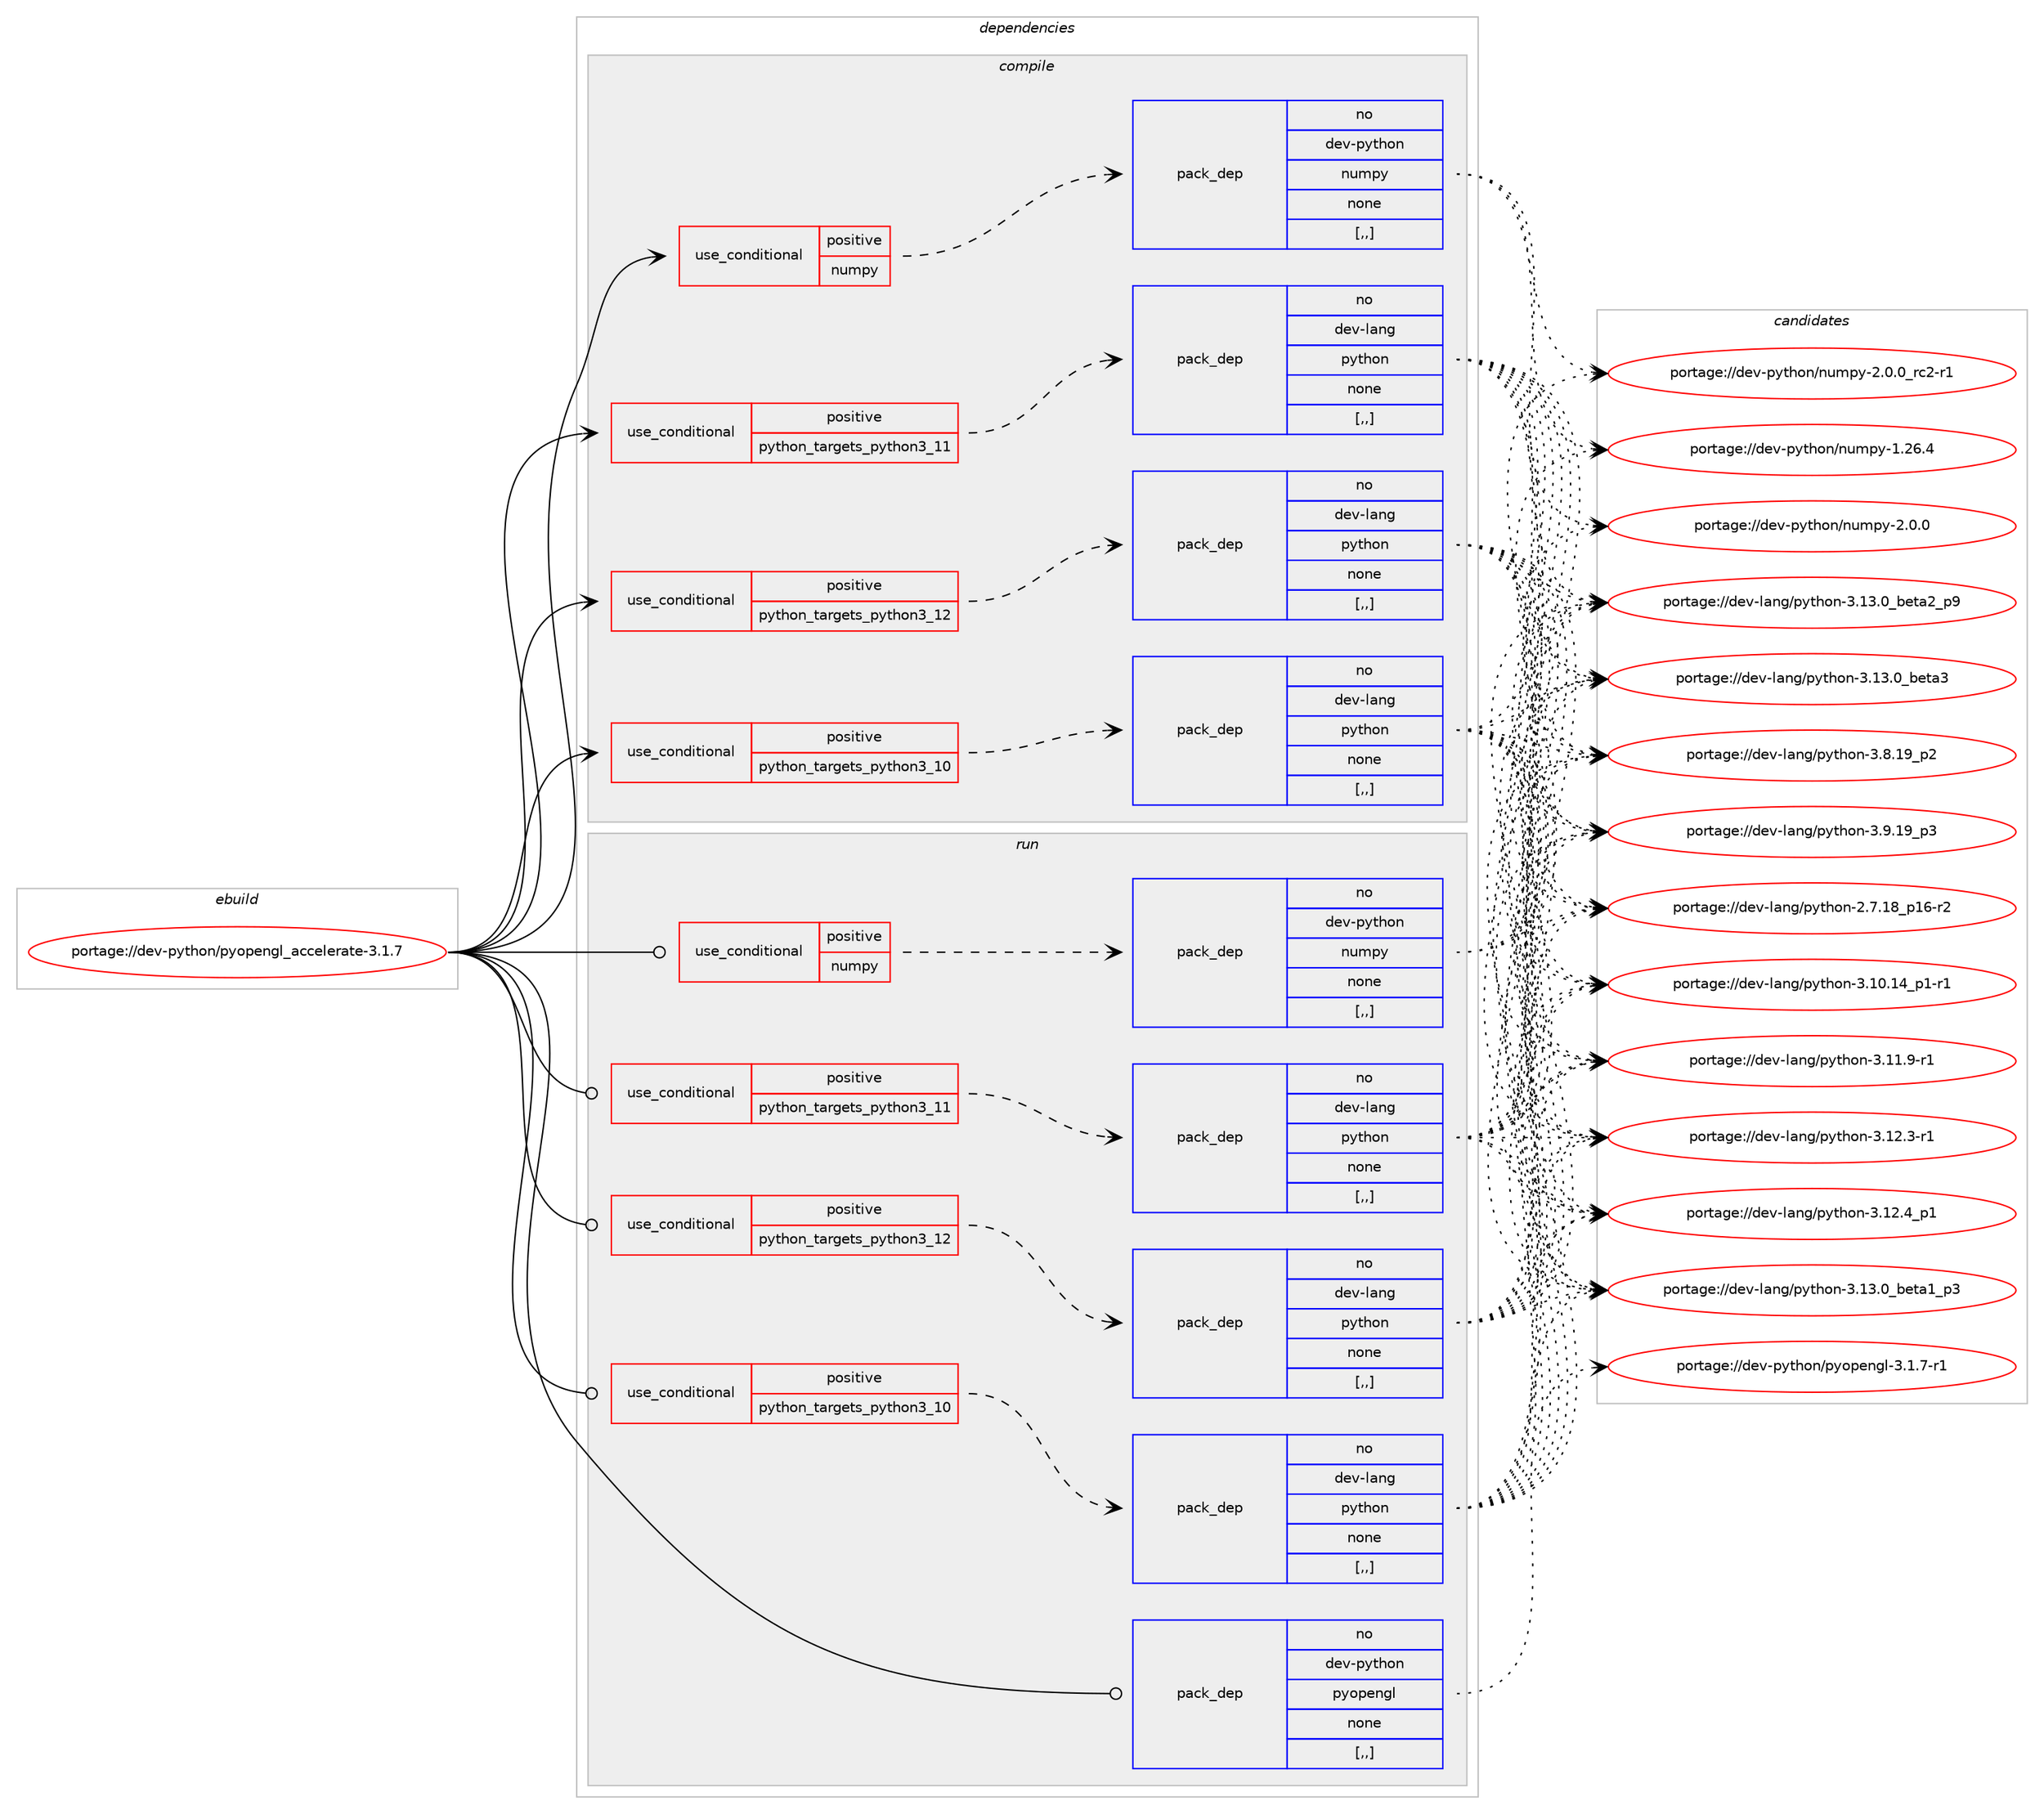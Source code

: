 digraph prolog {

# *************
# Graph options
# *************

newrank=true;
concentrate=true;
compound=true;
graph [rankdir=LR,fontname=Helvetica,fontsize=10,ranksep=1.5];#, ranksep=2.5, nodesep=0.2];
edge  [arrowhead=vee];
node  [fontname=Helvetica,fontsize=10];

# **********
# The ebuild
# **********

subgraph cluster_leftcol {
color=gray;
rank=same;
label=<<i>ebuild</i>>;
id [label="portage://dev-python/pyopengl_accelerate-3.1.7", color=red, width=4, href="../dev-python/pyopengl_accelerate-3.1.7.svg"];
}

# ****************
# The dependencies
# ****************

subgraph cluster_midcol {
color=gray;
label=<<i>dependencies</i>>;
subgraph cluster_compile {
fillcolor="#eeeeee";
style=filled;
label=<<i>compile</i>>;
subgraph cond36103 {
dependency153593 [label=<<TABLE BORDER="0" CELLBORDER="1" CELLSPACING="0" CELLPADDING="4"><TR><TD ROWSPAN="3" CELLPADDING="10">use_conditional</TD></TR><TR><TD>positive</TD></TR><TR><TD>numpy</TD></TR></TABLE>>, shape=none, color=red];
subgraph pack116269 {
dependency153594 [label=<<TABLE BORDER="0" CELLBORDER="1" CELLSPACING="0" CELLPADDING="4" WIDTH="220"><TR><TD ROWSPAN="6" CELLPADDING="30">pack_dep</TD></TR><TR><TD WIDTH="110">no</TD></TR><TR><TD>dev-python</TD></TR><TR><TD>numpy</TD></TR><TR><TD>none</TD></TR><TR><TD>[,,]</TD></TR></TABLE>>, shape=none, color=blue];
}
dependency153593:e -> dependency153594:w [weight=20,style="dashed",arrowhead="vee"];
}
id:e -> dependency153593:w [weight=20,style="solid",arrowhead="vee"];
subgraph cond36104 {
dependency153595 [label=<<TABLE BORDER="0" CELLBORDER="1" CELLSPACING="0" CELLPADDING="4"><TR><TD ROWSPAN="3" CELLPADDING="10">use_conditional</TD></TR><TR><TD>positive</TD></TR><TR><TD>python_targets_python3_10</TD></TR></TABLE>>, shape=none, color=red];
subgraph pack116270 {
dependency153596 [label=<<TABLE BORDER="0" CELLBORDER="1" CELLSPACING="0" CELLPADDING="4" WIDTH="220"><TR><TD ROWSPAN="6" CELLPADDING="30">pack_dep</TD></TR><TR><TD WIDTH="110">no</TD></TR><TR><TD>dev-lang</TD></TR><TR><TD>python</TD></TR><TR><TD>none</TD></TR><TR><TD>[,,]</TD></TR></TABLE>>, shape=none, color=blue];
}
dependency153595:e -> dependency153596:w [weight=20,style="dashed",arrowhead="vee"];
}
id:e -> dependency153595:w [weight=20,style="solid",arrowhead="vee"];
subgraph cond36105 {
dependency153597 [label=<<TABLE BORDER="0" CELLBORDER="1" CELLSPACING="0" CELLPADDING="4"><TR><TD ROWSPAN="3" CELLPADDING="10">use_conditional</TD></TR><TR><TD>positive</TD></TR><TR><TD>python_targets_python3_11</TD></TR></TABLE>>, shape=none, color=red];
subgraph pack116271 {
dependency153598 [label=<<TABLE BORDER="0" CELLBORDER="1" CELLSPACING="0" CELLPADDING="4" WIDTH="220"><TR><TD ROWSPAN="6" CELLPADDING="30">pack_dep</TD></TR><TR><TD WIDTH="110">no</TD></TR><TR><TD>dev-lang</TD></TR><TR><TD>python</TD></TR><TR><TD>none</TD></TR><TR><TD>[,,]</TD></TR></TABLE>>, shape=none, color=blue];
}
dependency153597:e -> dependency153598:w [weight=20,style="dashed",arrowhead="vee"];
}
id:e -> dependency153597:w [weight=20,style="solid",arrowhead="vee"];
subgraph cond36106 {
dependency153599 [label=<<TABLE BORDER="0" CELLBORDER="1" CELLSPACING="0" CELLPADDING="4"><TR><TD ROWSPAN="3" CELLPADDING="10">use_conditional</TD></TR><TR><TD>positive</TD></TR><TR><TD>python_targets_python3_12</TD></TR></TABLE>>, shape=none, color=red];
subgraph pack116272 {
dependency153600 [label=<<TABLE BORDER="0" CELLBORDER="1" CELLSPACING="0" CELLPADDING="4" WIDTH="220"><TR><TD ROWSPAN="6" CELLPADDING="30">pack_dep</TD></TR><TR><TD WIDTH="110">no</TD></TR><TR><TD>dev-lang</TD></TR><TR><TD>python</TD></TR><TR><TD>none</TD></TR><TR><TD>[,,]</TD></TR></TABLE>>, shape=none, color=blue];
}
dependency153599:e -> dependency153600:w [weight=20,style="dashed",arrowhead="vee"];
}
id:e -> dependency153599:w [weight=20,style="solid",arrowhead="vee"];
}
subgraph cluster_compileandrun {
fillcolor="#eeeeee";
style=filled;
label=<<i>compile and run</i>>;
}
subgraph cluster_run {
fillcolor="#eeeeee";
style=filled;
label=<<i>run</i>>;
subgraph cond36107 {
dependency153601 [label=<<TABLE BORDER="0" CELLBORDER="1" CELLSPACING="0" CELLPADDING="4"><TR><TD ROWSPAN="3" CELLPADDING="10">use_conditional</TD></TR><TR><TD>positive</TD></TR><TR><TD>numpy</TD></TR></TABLE>>, shape=none, color=red];
subgraph pack116273 {
dependency153602 [label=<<TABLE BORDER="0" CELLBORDER="1" CELLSPACING="0" CELLPADDING="4" WIDTH="220"><TR><TD ROWSPAN="6" CELLPADDING="30">pack_dep</TD></TR><TR><TD WIDTH="110">no</TD></TR><TR><TD>dev-python</TD></TR><TR><TD>numpy</TD></TR><TR><TD>none</TD></TR><TR><TD>[,,]</TD></TR></TABLE>>, shape=none, color=blue];
}
dependency153601:e -> dependency153602:w [weight=20,style="dashed",arrowhead="vee"];
}
id:e -> dependency153601:w [weight=20,style="solid",arrowhead="odot"];
subgraph cond36108 {
dependency153603 [label=<<TABLE BORDER="0" CELLBORDER="1" CELLSPACING="0" CELLPADDING="4"><TR><TD ROWSPAN="3" CELLPADDING="10">use_conditional</TD></TR><TR><TD>positive</TD></TR><TR><TD>python_targets_python3_10</TD></TR></TABLE>>, shape=none, color=red];
subgraph pack116274 {
dependency153604 [label=<<TABLE BORDER="0" CELLBORDER="1" CELLSPACING="0" CELLPADDING="4" WIDTH="220"><TR><TD ROWSPAN="6" CELLPADDING="30">pack_dep</TD></TR><TR><TD WIDTH="110">no</TD></TR><TR><TD>dev-lang</TD></TR><TR><TD>python</TD></TR><TR><TD>none</TD></TR><TR><TD>[,,]</TD></TR></TABLE>>, shape=none, color=blue];
}
dependency153603:e -> dependency153604:w [weight=20,style="dashed",arrowhead="vee"];
}
id:e -> dependency153603:w [weight=20,style="solid",arrowhead="odot"];
subgraph cond36109 {
dependency153605 [label=<<TABLE BORDER="0" CELLBORDER="1" CELLSPACING="0" CELLPADDING="4"><TR><TD ROWSPAN="3" CELLPADDING="10">use_conditional</TD></TR><TR><TD>positive</TD></TR><TR><TD>python_targets_python3_11</TD></TR></TABLE>>, shape=none, color=red];
subgraph pack116275 {
dependency153606 [label=<<TABLE BORDER="0" CELLBORDER="1" CELLSPACING="0" CELLPADDING="4" WIDTH="220"><TR><TD ROWSPAN="6" CELLPADDING="30">pack_dep</TD></TR><TR><TD WIDTH="110">no</TD></TR><TR><TD>dev-lang</TD></TR><TR><TD>python</TD></TR><TR><TD>none</TD></TR><TR><TD>[,,]</TD></TR></TABLE>>, shape=none, color=blue];
}
dependency153605:e -> dependency153606:w [weight=20,style="dashed",arrowhead="vee"];
}
id:e -> dependency153605:w [weight=20,style="solid",arrowhead="odot"];
subgraph cond36110 {
dependency153607 [label=<<TABLE BORDER="0" CELLBORDER="1" CELLSPACING="0" CELLPADDING="4"><TR><TD ROWSPAN="3" CELLPADDING="10">use_conditional</TD></TR><TR><TD>positive</TD></TR><TR><TD>python_targets_python3_12</TD></TR></TABLE>>, shape=none, color=red];
subgraph pack116276 {
dependency153608 [label=<<TABLE BORDER="0" CELLBORDER="1" CELLSPACING="0" CELLPADDING="4" WIDTH="220"><TR><TD ROWSPAN="6" CELLPADDING="30">pack_dep</TD></TR><TR><TD WIDTH="110">no</TD></TR><TR><TD>dev-lang</TD></TR><TR><TD>python</TD></TR><TR><TD>none</TD></TR><TR><TD>[,,]</TD></TR></TABLE>>, shape=none, color=blue];
}
dependency153607:e -> dependency153608:w [weight=20,style="dashed",arrowhead="vee"];
}
id:e -> dependency153607:w [weight=20,style="solid",arrowhead="odot"];
subgraph pack116277 {
dependency153609 [label=<<TABLE BORDER="0" CELLBORDER="1" CELLSPACING="0" CELLPADDING="4" WIDTH="220"><TR><TD ROWSPAN="6" CELLPADDING="30">pack_dep</TD></TR><TR><TD WIDTH="110">no</TD></TR><TR><TD>dev-python</TD></TR><TR><TD>pyopengl</TD></TR><TR><TD>none</TD></TR><TR><TD>[,,]</TD></TR></TABLE>>, shape=none, color=blue];
}
id:e -> dependency153609:w [weight=20,style="solid",arrowhead="odot"];
}
}

# **************
# The candidates
# **************

subgraph cluster_choices {
rank=same;
color=gray;
label=<<i>candidates</i>>;

subgraph choice116269 {
color=black;
nodesep=1;
choice100101118451121211161041111104711011710911212145494650544652 [label="portage://dev-python/numpy-1.26.4", color=red, width=4,href="../dev-python/numpy-1.26.4.svg"];
choice1001011184511212111610411111047110117109112121455046484648 [label="portage://dev-python/numpy-2.0.0", color=red, width=4,href="../dev-python/numpy-2.0.0.svg"];
choice10010111845112121116104111110471101171091121214550464846489511499504511449 [label="portage://dev-python/numpy-2.0.0_rc2-r1", color=red, width=4,href="../dev-python/numpy-2.0.0_rc2-r1.svg"];
dependency153594:e -> choice100101118451121211161041111104711011710911212145494650544652:w [style=dotted,weight="100"];
dependency153594:e -> choice1001011184511212111610411111047110117109112121455046484648:w [style=dotted,weight="100"];
dependency153594:e -> choice10010111845112121116104111110471101171091121214550464846489511499504511449:w [style=dotted,weight="100"];
}
subgraph choice116270 {
color=black;
nodesep=1;
choice100101118451089711010347112121116104111110455046554649569511249544511450 [label="portage://dev-lang/python-2.7.18_p16-r2", color=red, width=4,href="../dev-lang/python-2.7.18_p16-r2.svg"];
choice100101118451089711010347112121116104111110455146494846495295112494511449 [label="portage://dev-lang/python-3.10.14_p1-r1", color=red, width=4,href="../dev-lang/python-3.10.14_p1-r1.svg"];
choice100101118451089711010347112121116104111110455146494946574511449 [label="portage://dev-lang/python-3.11.9-r1", color=red, width=4,href="../dev-lang/python-3.11.9-r1.svg"];
choice100101118451089711010347112121116104111110455146495046514511449 [label="portage://dev-lang/python-3.12.3-r1", color=red, width=4,href="../dev-lang/python-3.12.3-r1.svg"];
choice100101118451089711010347112121116104111110455146495046529511249 [label="portage://dev-lang/python-3.12.4_p1", color=red, width=4,href="../dev-lang/python-3.12.4_p1.svg"];
choice10010111845108971101034711212111610411111045514649514648959810111697499511251 [label="portage://dev-lang/python-3.13.0_beta1_p3", color=red, width=4,href="../dev-lang/python-3.13.0_beta1_p3.svg"];
choice10010111845108971101034711212111610411111045514649514648959810111697509511257 [label="portage://dev-lang/python-3.13.0_beta2_p9", color=red, width=4,href="../dev-lang/python-3.13.0_beta2_p9.svg"];
choice1001011184510897110103471121211161041111104551464951464895981011169751 [label="portage://dev-lang/python-3.13.0_beta3", color=red, width=4,href="../dev-lang/python-3.13.0_beta3.svg"];
choice100101118451089711010347112121116104111110455146564649579511250 [label="portage://dev-lang/python-3.8.19_p2", color=red, width=4,href="../dev-lang/python-3.8.19_p2.svg"];
choice100101118451089711010347112121116104111110455146574649579511251 [label="portage://dev-lang/python-3.9.19_p3", color=red, width=4,href="../dev-lang/python-3.9.19_p3.svg"];
dependency153596:e -> choice100101118451089711010347112121116104111110455046554649569511249544511450:w [style=dotted,weight="100"];
dependency153596:e -> choice100101118451089711010347112121116104111110455146494846495295112494511449:w [style=dotted,weight="100"];
dependency153596:e -> choice100101118451089711010347112121116104111110455146494946574511449:w [style=dotted,weight="100"];
dependency153596:e -> choice100101118451089711010347112121116104111110455146495046514511449:w [style=dotted,weight="100"];
dependency153596:e -> choice100101118451089711010347112121116104111110455146495046529511249:w [style=dotted,weight="100"];
dependency153596:e -> choice10010111845108971101034711212111610411111045514649514648959810111697499511251:w [style=dotted,weight="100"];
dependency153596:e -> choice10010111845108971101034711212111610411111045514649514648959810111697509511257:w [style=dotted,weight="100"];
dependency153596:e -> choice1001011184510897110103471121211161041111104551464951464895981011169751:w [style=dotted,weight="100"];
dependency153596:e -> choice100101118451089711010347112121116104111110455146564649579511250:w [style=dotted,weight="100"];
dependency153596:e -> choice100101118451089711010347112121116104111110455146574649579511251:w [style=dotted,weight="100"];
}
subgraph choice116271 {
color=black;
nodesep=1;
choice100101118451089711010347112121116104111110455046554649569511249544511450 [label="portage://dev-lang/python-2.7.18_p16-r2", color=red, width=4,href="../dev-lang/python-2.7.18_p16-r2.svg"];
choice100101118451089711010347112121116104111110455146494846495295112494511449 [label="portage://dev-lang/python-3.10.14_p1-r1", color=red, width=4,href="../dev-lang/python-3.10.14_p1-r1.svg"];
choice100101118451089711010347112121116104111110455146494946574511449 [label="portage://dev-lang/python-3.11.9-r1", color=red, width=4,href="../dev-lang/python-3.11.9-r1.svg"];
choice100101118451089711010347112121116104111110455146495046514511449 [label="portage://dev-lang/python-3.12.3-r1", color=red, width=4,href="../dev-lang/python-3.12.3-r1.svg"];
choice100101118451089711010347112121116104111110455146495046529511249 [label="portage://dev-lang/python-3.12.4_p1", color=red, width=4,href="../dev-lang/python-3.12.4_p1.svg"];
choice10010111845108971101034711212111610411111045514649514648959810111697499511251 [label="portage://dev-lang/python-3.13.0_beta1_p3", color=red, width=4,href="../dev-lang/python-3.13.0_beta1_p3.svg"];
choice10010111845108971101034711212111610411111045514649514648959810111697509511257 [label="portage://dev-lang/python-3.13.0_beta2_p9", color=red, width=4,href="../dev-lang/python-3.13.0_beta2_p9.svg"];
choice1001011184510897110103471121211161041111104551464951464895981011169751 [label="portage://dev-lang/python-3.13.0_beta3", color=red, width=4,href="../dev-lang/python-3.13.0_beta3.svg"];
choice100101118451089711010347112121116104111110455146564649579511250 [label="portage://dev-lang/python-3.8.19_p2", color=red, width=4,href="../dev-lang/python-3.8.19_p2.svg"];
choice100101118451089711010347112121116104111110455146574649579511251 [label="portage://dev-lang/python-3.9.19_p3", color=red, width=4,href="../dev-lang/python-3.9.19_p3.svg"];
dependency153598:e -> choice100101118451089711010347112121116104111110455046554649569511249544511450:w [style=dotted,weight="100"];
dependency153598:e -> choice100101118451089711010347112121116104111110455146494846495295112494511449:w [style=dotted,weight="100"];
dependency153598:e -> choice100101118451089711010347112121116104111110455146494946574511449:w [style=dotted,weight="100"];
dependency153598:e -> choice100101118451089711010347112121116104111110455146495046514511449:w [style=dotted,weight="100"];
dependency153598:e -> choice100101118451089711010347112121116104111110455146495046529511249:w [style=dotted,weight="100"];
dependency153598:e -> choice10010111845108971101034711212111610411111045514649514648959810111697499511251:w [style=dotted,weight="100"];
dependency153598:e -> choice10010111845108971101034711212111610411111045514649514648959810111697509511257:w [style=dotted,weight="100"];
dependency153598:e -> choice1001011184510897110103471121211161041111104551464951464895981011169751:w [style=dotted,weight="100"];
dependency153598:e -> choice100101118451089711010347112121116104111110455146564649579511250:w [style=dotted,weight="100"];
dependency153598:e -> choice100101118451089711010347112121116104111110455146574649579511251:w [style=dotted,weight="100"];
}
subgraph choice116272 {
color=black;
nodesep=1;
choice100101118451089711010347112121116104111110455046554649569511249544511450 [label="portage://dev-lang/python-2.7.18_p16-r2", color=red, width=4,href="../dev-lang/python-2.7.18_p16-r2.svg"];
choice100101118451089711010347112121116104111110455146494846495295112494511449 [label="portage://dev-lang/python-3.10.14_p1-r1", color=red, width=4,href="../dev-lang/python-3.10.14_p1-r1.svg"];
choice100101118451089711010347112121116104111110455146494946574511449 [label="portage://dev-lang/python-3.11.9-r1", color=red, width=4,href="../dev-lang/python-3.11.9-r1.svg"];
choice100101118451089711010347112121116104111110455146495046514511449 [label="portage://dev-lang/python-3.12.3-r1", color=red, width=4,href="../dev-lang/python-3.12.3-r1.svg"];
choice100101118451089711010347112121116104111110455146495046529511249 [label="portage://dev-lang/python-3.12.4_p1", color=red, width=4,href="../dev-lang/python-3.12.4_p1.svg"];
choice10010111845108971101034711212111610411111045514649514648959810111697499511251 [label="portage://dev-lang/python-3.13.0_beta1_p3", color=red, width=4,href="../dev-lang/python-3.13.0_beta1_p3.svg"];
choice10010111845108971101034711212111610411111045514649514648959810111697509511257 [label="portage://dev-lang/python-3.13.0_beta2_p9", color=red, width=4,href="../dev-lang/python-3.13.0_beta2_p9.svg"];
choice1001011184510897110103471121211161041111104551464951464895981011169751 [label="portage://dev-lang/python-3.13.0_beta3", color=red, width=4,href="../dev-lang/python-3.13.0_beta3.svg"];
choice100101118451089711010347112121116104111110455146564649579511250 [label="portage://dev-lang/python-3.8.19_p2", color=red, width=4,href="../dev-lang/python-3.8.19_p2.svg"];
choice100101118451089711010347112121116104111110455146574649579511251 [label="portage://dev-lang/python-3.9.19_p3", color=red, width=4,href="../dev-lang/python-3.9.19_p3.svg"];
dependency153600:e -> choice100101118451089711010347112121116104111110455046554649569511249544511450:w [style=dotted,weight="100"];
dependency153600:e -> choice100101118451089711010347112121116104111110455146494846495295112494511449:w [style=dotted,weight="100"];
dependency153600:e -> choice100101118451089711010347112121116104111110455146494946574511449:w [style=dotted,weight="100"];
dependency153600:e -> choice100101118451089711010347112121116104111110455146495046514511449:w [style=dotted,weight="100"];
dependency153600:e -> choice100101118451089711010347112121116104111110455146495046529511249:w [style=dotted,weight="100"];
dependency153600:e -> choice10010111845108971101034711212111610411111045514649514648959810111697499511251:w [style=dotted,weight="100"];
dependency153600:e -> choice10010111845108971101034711212111610411111045514649514648959810111697509511257:w [style=dotted,weight="100"];
dependency153600:e -> choice1001011184510897110103471121211161041111104551464951464895981011169751:w [style=dotted,weight="100"];
dependency153600:e -> choice100101118451089711010347112121116104111110455146564649579511250:w [style=dotted,weight="100"];
dependency153600:e -> choice100101118451089711010347112121116104111110455146574649579511251:w [style=dotted,weight="100"];
}
subgraph choice116273 {
color=black;
nodesep=1;
choice100101118451121211161041111104711011710911212145494650544652 [label="portage://dev-python/numpy-1.26.4", color=red, width=4,href="../dev-python/numpy-1.26.4.svg"];
choice1001011184511212111610411111047110117109112121455046484648 [label="portage://dev-python/numpy-2.0.0", color=red, width=4,href="../dev-python/numpy-2.0.0.svg"];
choice10010111845112121116104111110471101171091121214550464846489511499504511449 [label="portage://dev-python/numpy-2.0.0_rc2-r1", color=red, width=4,href="../dev-python/numpy-2.0.0_rc2-r1.svg"];
dependency153602:e -> choice100101118451121211161041111104711011710911212145494650544652:w [style=dotted,weight="100"];
dependency153602:e -> choice1001011184511212111610411111047110117109112121455046484648:w [style=dotted,weight="100"];
dependency153602:e -> choice10010111845112121116104111110471101171091121214550464846489511499504511449:w [style=dotted,weight="100"];
}
subgraph choice116274 {
color=black;
nodesep=1;
choice100101118451089711010347112121116104111110455046554649569511249544511450 [label="portage://dev-lang/python-2.7.18_p16-r2", color=red, width=4,href="../dev-lang/python-2.7.18_p16-r2.svg"];
choice100101118451089711010347112121116104111110455146494846495295112494511449 [label="portage://dev-lang/python-3.10.14_p1-r1", color=red, width=4,href="../dev-lang/python-3.10.14_p1-r1.svg"];
choice100101118451089711010347112121116104111110455146494946574511449 [label="portage://dev-lang/python-3.11.9-r1", color=red, width=4,href="../dev-lang/python-3.11.9-r1.svg"];
choice100101118451089711010347112121116104111110455146495046514511449 [label="portage://dev-lang/python-3.12.3-r1", color=red, width=4,href="../dev-lang/python-3.12.3-r1.svg"];
choice100101118451089711010347112121116104111110455146495046529511249 [label="portage://dev-lang/python-3.12.4_p1", color=red, width=4,href="../dev-lang/python-3.12.4_p1.svg"];
choice10010111845108971101034711212111610411111045514649514648959810111697499511251 [label="portage://dev-lang/python-3.13.0_beta1_p3", color=red, width=4,href="../dev-lang/python-3.13.0_beta1_p3.svg"];
choice10010111845108971101034711212111610411111045514649514648959810111697509511257 [label="portage://dev-lang/python-3.13.0_beta2_p9", color=red, width=4,href="../dev-lang/python-3.13.0_beta2_p9.svg"];
choice1001011184510897110103471121211161041111104551464951464895981011169751 [label="portage://dev-lang/python-3.13.0_beta3", color=red, width=4,href="../dev-lang/python-3.13.0_beta3.svg"];
choice100101118451089711010347112121116104111110455146564649579511250 [label="portage://dev-lang/python-3.8.19_p2", color=red, width=4,href="../dev-lang/python-3.8.19_p2.svg"];
choice100101118451089711010347112121116104111110455146574649579511251 [label="portage://dev-lang/python-3.9.19_p3", color=red, width=4,href="../dev-lang/python-3.9.19_p3.svg"];
dependency153604:e -> choice100101118451089711010347112121116104111110455046554649569511249544511450:w [style=dotted,weight="100"];
dependency153604:e -> choice100101118451089711010347112121116104111110455146494846495295112494511449:w [style=dotted,weight="100"];
dependency153604:e -> choice100101118451089711010347112121116104111110455146494946574511449:w [style=dotted,weight="100"];
dependency153604:e -> choice100101118451089711010347112121116104111110455146495046514511449:w [style=dotted,weight="100"];
dependency153604:e -> choice100101118451089711010347112121116104111110455146495046529511249:w [style=dotted,weight="100"];
dependency153604:e -> choice10010111845108971101034711212111610411111045514649514648959810111697499511251:w [style=dotted,weight="100"];
dependency153604:e -> choice10010111845108971101034711212111610411111045514649514648959810111697509511257:w [style=dotted,weight="100"];
dependency153604:e -> choice1001011184510897110103471121211161041111104551464951464895981011169751:w [style=dotted,weight="100"];
dependency153604:e -> choice100101118451089711010347112121116104111110455146564649579511250:w [style=dotted,weight="100"];
dependency153604:e -> choice100101118451089711010347112121116104111110455146574649579511251:w [style=dotted,weight="100"];
}
subgraph choice116275 {
color=black;
nodesep=1;
choice100101118451089711010347112121116104111110455046554649569511249544511450 [label="portage://dev-lang/python-2.7.18_p16-r2", color=red, width=4,href="../dev-lang/python-2.7.18_p16-r2.svg"];
choice100101118451089711010347112121116104111110455146494846495295112494511449 [label="portage://dev-lang/python-3.10.14_p1-r1", color=red, width=4,href="../dev-lang/python-3.10.14_p1-r1.svg"];
choice100101118451089711010347112121116104111110455146494946574511449 [label="portage://dev-lang/python-3.11.9-r1", color=red, width=4,href="../dev-lang/python-3.11.9-r1.svg"];
choice100101118451089711010347112121116104111110455146495046514511449 [label="portage://dev-lang/python-3.12.3-r1", color=red, width=4,href="../dev-lang/python-3.12.3-r1.svg"];
choice100101118451089711010347112121116104111110455146495046529511249 [label="portage://dev-lang/python-3.12.4_p1", color=red, width=4,href="../dev-lang/python-3.12.4_p1.svg"];
choice10010111845108971101034711212111610411111045514649514648959810111697499511251 [label="portage://dev-lang/python-3.13.0_beta1_p3", color=red, width=4,href="../dev-lang/python-3.13.0_beta1_p3.svg"];
choice10010111845108971101034711212111610411111045514649514648959810111697509511257 [label="portage://dev-lang/python-3.13.0_beta2_p9", color=red, width=4,href="../dev-lang/python-3.13.0_beta2_p9.svg"];
choice1001011184510897110103471121211161041111104551464951464895981011169751 [label="portage://dev-lang/python-3.13.0_beta3", color=red, width=4,href="../dev-lang/python-3.13.0_beta3.svg"];
choice100101118451089711010347112121116104111110455146564649579511250 [label="portage://dev-lang/python-3.8.19_p2", color=red, width=4,href="../dev-lang/python-3.8.19_p2.svg"];
choice100101118451089711010347112121116104111110455146574649579511251 [label="portage://dev-lang/python-3.9.19_p3", color=red, width=4,href="../dev-lang/python-3.9.19_p3.svg"];
dependency153606:e -> choice100101118451089711010347112121116104111110455046554649569511249544511450:w [style=dotted,weight="100"];
dependency153606:e -> choice100101118451089711010347112121116104111110455146494846495295112494511449:w [style=dotted,weight="100"];
dependency153606:e -> choice100101118451089711010347112121116104111110455146494946574511449:w [style=dotted,weight="100"];
dependency153606:e -> choice100101118451089711010347112121116104111110455146495046514511449:w [style=dotted,weight="100"];
dependency153606:e -> choice100101118451089711010347112121116104111110455146495046529511249:w [style=dotted,weight="100"];
dependency153606:e -> choice10010111845108971101034711212111610411111045514649514648959810111697499511251:w [style=dotted,weight="100"];
dependency153606:e -> choice10010111845108971101034711212111610411111045514649514648959810111697509511257:w [style=dotted,weight="100"];
dependency153606:e -> choice1001011184510897110103471121211161041111104551464951464895981011169751:w [style=dotted,weight="100"];
dependency153606:e -> choice100101118451089711010347112121116104111110455146564649579511250:w [style=dotted,weight="100"];
dependency153606:e -> choice100101118451089711010347112121116104111110455146574649579511251:w [style=dotted,weight="100"];
}
subgraph choice116276 {
color=black;
nodesep=1;
choice100101118451089711010347112121116104111110455046554649569511249544511450 [label="portage://dev-lang/python-2.7.18_p16-r2", color=red, width=4,href="../dev-lang/python-2.7.18_p16-r2.svg"];
choice100101118451089711010347112121116104111110455146494846495295112494511449 [label="portage://dev-lang/python-3.10.14_p1-r1", color=red, width=4,href="../dev-lang/python-3.10.14_p1-r1.svg"];
choice100101118451089711010347112121116104111110455146494946574511449 [label="portage://dev-lang/python-3.11.9-r1", color=red, width=4,href="../dev-lang/python-3.11.9-r1.svg"];
choice100101118451089711010347112121116104111110455146495046514511449 [label="portage://dev-lang/python-3.12.3-r1", color=red, width=4,href="../dev-lang/python-3.12.3-r1.svg"];
choice100101118451089711010347112121116104111110455146495046529511249 [label="portage://dev-lang/python-3.12.4_p1", color=red, width=4,href="../dev-lang/python-3.12.4_p1.svg"];
choice10010111845108971101034711212111610411111045514649514648959810111697499511251 [label="portage://dev-lang/python-3.13.0_beta1_p3", color=red, width=4,href="../dev-lang/python-3.13.0_beta1_p3.svg"];
choice10010111845108971101034711212111610411111045514649514648959810111697509511257 [label="portage://dev-lang/python-3.13.0_beta2_p9", color=red, width=4,href="../dev-lang/python-3.13.0_beta2_p9.svg"];
choice1001011184510897110103471121211161041111104551464951464895981011169751 [label="portage://dev-lang/python-3.13.0_beta3", color=red, width=4,href="../dev-lang/python-3.13.0_beta3.svg"];
choice100101118451089711010347112121116104111110455146564649579511250 [label="portage://dev-lang/python-3.8.19_p2", color=red, width=4,href="../dev-lang/python-3.8.19_p2.svg"];
choice100101118451089711010347112121116104111110455146574649579511251 [label="portage://dev-lang/python-3.9.19_p3", color=red, width=4,href="../dev-lang/python-3.9.19_p3.svg"];
dependency153608:e -> choice100101118451089711010347112121116104111110455046554649569511249544511450:w [style=dotted,weight="100"];
dependency153608:e -> choice100101118451089711010347112121116104111110455146494846495295112494511449:w [style=dotted,weight="100"];
dependency153608:e -> choice100101118451089711010347112121116104111110455146494946574511449:w [style=dotted,weight="100"];
dependency153608:e -> choice100101118451089711010347112121116104111110455146495046514511449:w [style=dotted,weight="100"];
dependency153608:e -> choice100101118451089711010347112121116104111110455146495046529511249:w [style=dotted,weight="100"];
dependency153608:e -> choice10010111845108971101034711212111610411111045514649514648959810111697499511251:w [style=dotted,weight="100"];
dependency153608:e -> choice10010111845108971101034711212111610411111045514649514648959810111697509511257:w [style=dotted,weight="100"];
dependency153608:e -> choice1001011184510897110103471121211161041111104551464951464895981011169751:w [style=dotted,weight="100"];
dependency153608:e -> choice100101118451089711010347112121116104111110455146564649579511250:w [style=dotted,weight="100"];
dependency153608:e -> choice100101118451089711010347112121116104111110455146574649579511251:w [style=dotted,weight="100"];
}
subgraph choice116277 {
color=black;
nodesep=1;
choice10010111845112121116104111110471121211111121011101031084551464946554511449 [label="portage://dev-python/pyopengl-3.1.7-r1", color=red, width=4,href="../dev-python/pyopengl-3.1.7-r1.svg"];
dependency153609:e -> choice10010111845112121116104111110471121211111121011101031084551464946554511449:w [style=dotted,weight="100"];
}
}

}
